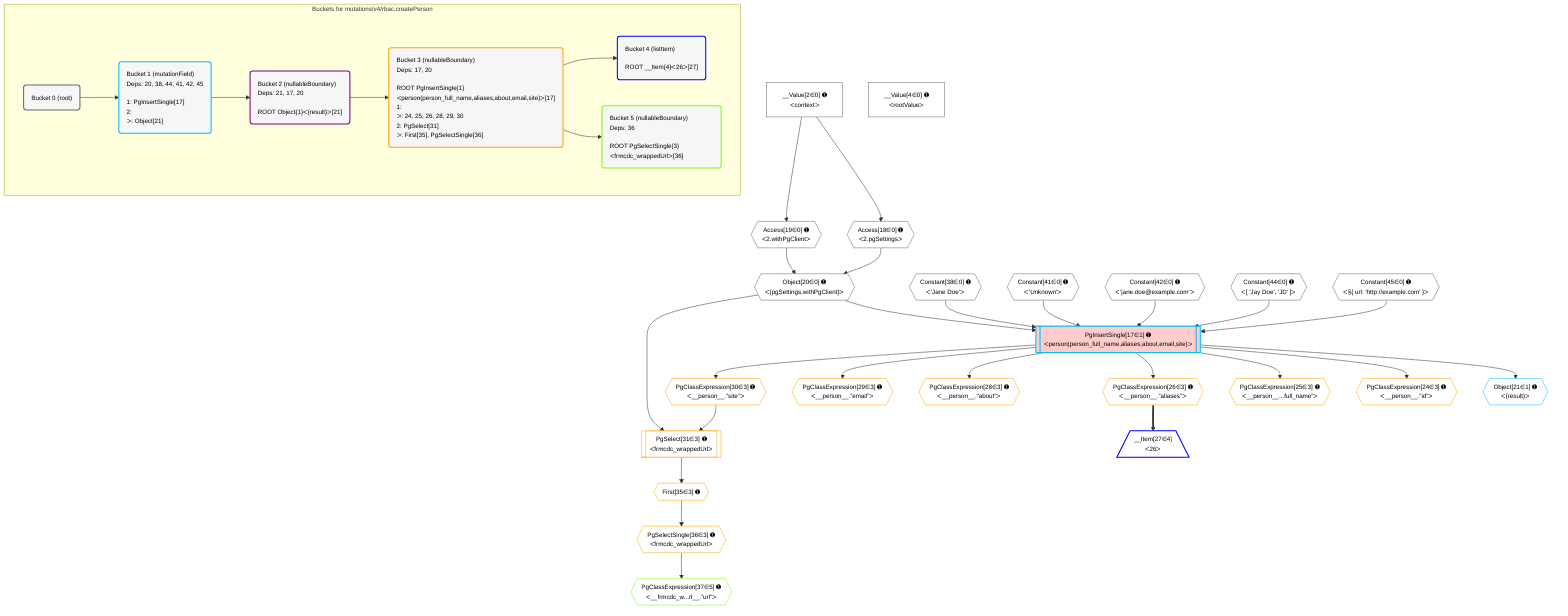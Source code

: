 %%{init: {'themeVariables': { 'fontSize': '12px'}}}%%
graph TD
    classDef path fill:#eee,stroke:#000,color:#000
    classDef plan fill:#fff,stroke-width:1px,color:#000
    classDef itemplan fill:#fff,stroke-width:2px,color:#000
    classDef unbatchedplan fill:#dff,stroke-width:1px,color:#000
    classDef sideeffectplan fill:#fcc,stroke-width:2px,color:#000
    classDef bucket fill:#f6f6f6,color:#000,stroke-width:2px,text-align:left


    %% plan dependencies
    Object20{{"Object[20∈0] ➊<br />ᐸ{pgSettings,withPgClient}ᐳ"}}:::plan
    Access18{{"Access[18∈0] ➊<br />ᐸ2.pgSettingsᐳ"}}:::plan
    Access19{{"Access[19∈0] ➊<br />ᐸ2.withPgClientᐳ"}}:::plan
    Access18 & Access19 --> Object20
    __Value2["__Value[2∈0] ➊<br />ᐸcontextᐳ"]:::plan
    __Value2 --> Access18
    __Value2 --> Access19
    __Value4["__Value[4∈0] ➊<br />ᐸrootValueᐳ"]:::plan
    Constant38{{"Constant[38∈0] ➊<br />ᐸ'Jane Doe'ᐳ"}}:::plan
    Constant41{{"Constant[41∈0] ➊<br />ᐸ'Unknown'ᐳ"}}:::plan
    Constant42{{"Constant[42∈0] ➊<br />ᐸ'jane.doe@example.com'ᐳ"}}:::plan
    Constant44{{"Constant[44∈0] ➊<br />ᐸ[ 'Jay Doe', 'JD' ]ᐳ"}}:::plan
    Constant45{{"Constant[45∈0] ➊<br />ᐸ§{ url: 'http://example.com' }ᐳ"}}:::plan
    PgInsertSingle17[["PgInsertSingle[17∈1] ➊<br />ᐸperson(person_full_name,aliases,about,email,site)ᐳ"]]:::sideeffectplan
    Object20 & Constant38 & Constant44 & Constant41 & Constant42 & Constant45 --> PgInsertSingle17
    Object21{{"Object[21∈1] ➊<br />ᐸ{result}ᐳ"}}:::plan
    PgInsertSingle17 --> Object21
    PgSelect31[["PgSelect[31∈3] ➊<br />ᐸfrmcdc_wrappedUrlᐳ"]]:::plan
    PgClassExpression30{{"PgClassExpression[30∈3] ➊<br />ᐸ__person__.”site”ᐳ"}}:::plan
    Object20 & PgClassExpression30 --> PgSelect31
    PgClassExpression24{{"PgClassExpression[24∈3] ➊<br />ᐸ__person__.”id”ᐳ"}}:::plan
    PgInsertSingle17 --> PgClassExpression24
    PgClassExpression25{{"PgClassExpression[25∈3] ➊<br />ᐸ__person__...full_name”ᐳ"}}:::plan
    PgInsertSingle17 --> PgClassExpression25
    PgClassExpression26{{"PgClassExpression[26∈3] ➊<br />ᐸ__person__.”aliases”ᐳ"}}:::plan
    PgInsertSingle17 --> PgClassExpression26
    PgClassExpression28{{"PgClassExpression[28∈3] ➊<br />ᐸ__person__.”about”ᐳ"}}:::plan
    PgInsertSingle17 --> PgClassExpression28
    PgClassExpression29{{"PgClassExpression[29∈3] ➊<br />ᐸ__person__.”email”ᐳ"}}:::plan
    PgInsertSingle17 --> PgClassExpression29
    PgInsertSingle17 --> PgClassExpression30
    First35{{"First[35∈3] ➊"}}:::plan
    PgSelect31 --> First35
    PgSelectSingle36{{"PgSelectSingle[36∈3] ➊<br />ᐸfrmcdc_wrappedUrlᐳ"}}:::plan
    First35 --> PgSelectSingle36
    __Item27[/"__Item[27∈4]<br />ᐸ26ᐳ"\]:::itemplan
    PgClassExpression26 ==> __Item27
    PgClassExpression37{{"PgClassExpression[37∈5] ➊<br />ᐸ__frmcdc_w...rl__.”url”ᐳ"}}:::plan
    PgSelectSingle36 --> PgClassExpression37

    %% define steps

    subgraph "Buckets for mutations/v4/rbac.createPerson"
    Bucket0("Bucket 0 (root)"):::bucket
    classDef bucket0 stroke:#696969
    class Bucket0,__Value2,__Value4,Access18,Access19,Object20,Constant38,Constant41,Constant42,Constant44,Constant45 bucket0
    Bucket1("Bucket 1 (mutationField)<br />Deps: 20, 38, 44, 41, 42, 45<br /><br />1: PgInsertSingle[17]<br />2: <br />ᐳ: Object[21]"):::bucket
    classDef bucket1 stroke:#00bfff
    class Bucket1,PgInsertSingle17,Object21 bucket1
    Bucket2("Bucket 2 (nullableBoundary)<br />Deps: 21, 17, 20<br /><br />ROOT Object{1}ᐸ{result}ᐳ[21]"):::bucket
    classDef bucket2 stroke:#7f007f
    class Bucket2 bucket2
    Bucket3("Bucket 3 (nullableBoundary)<br />Deps: 17, 20<br /><br />ROOT PgInsertSingle{1}ᐸperson(person_full_name,aliases,about,email,site)ᐳ[17]<br />1: <br />ᐳ: 24, 25, 26, 28, 29, 30<br />2: PgSelect[31]<br />ᐳ: First[35], PgSelectSingle[36]"):::bucket
    classDef bucket3 stroke:#ffa500
    class Bucket3,PgClassExpression24,PgClassExpression25,PgClassExpression26,PgClassExpression28,PgClassExpression29,PgClassExpression30,PgSelect31,First35,PgSelectSingle36 bucket3
    Bucket4("Bucket 4 (listItem)<br /><br />ROOT __Item{4}ᐸ26ᐳ[27]"):::bucket
    classDef bucket4 stroke:#0000ff
    class Bucket4,__Item27 bucket4
    Bucket5("Bucket 5 (nullableBoundary)<br />Deps: 36<br /><br />ROOT PgSelectSingle{3}ᐸfrmcdc_wrappedUrlᐳ[36]"):::bucket
    classDef bucket5 stroke:#7fff00
    class Bucket5,PgClassExpression37 bucket5
    Bucket0 --> Bucket1
    Bucket1 --> Bucket2
    Bucket2 --> Bucket3
    Bucket3 --> Bucket4 & Bucket5
    end